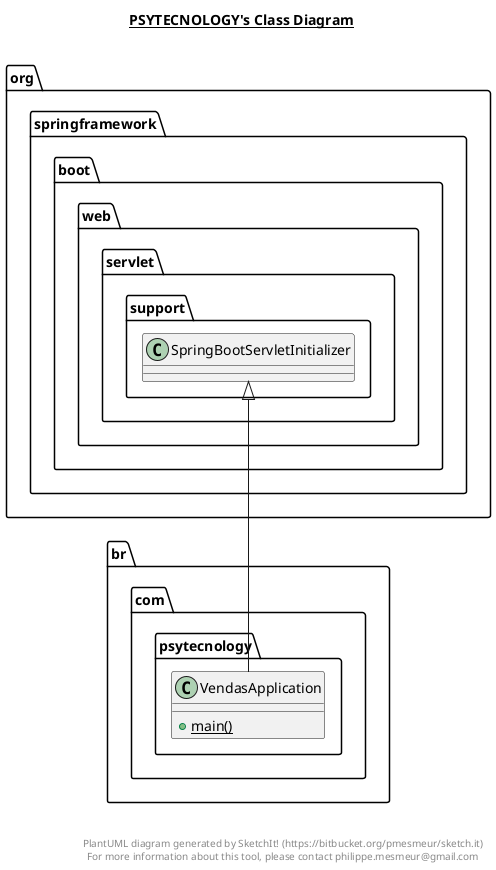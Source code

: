 @startuml

title __PSYTECNOLOGY's Class Diagram__\n

  namespace br.com.psytecnology {
    class br.com.psytecnology.VendasApplication {
        {static} + main()
    }
  }
  

  br.com.psytecnology.VendasApplication -up-|> org.springframework.boot.web.servlet.support.SpringBootServletInitializer


right footer


PlantUML diagram generated by SketchIt! (https://bitbucket.org/pmesmeur/sketch.it)
For more information about this tool, please contact philippe.mesmeur@gmail.com
endfooter

@enduml
